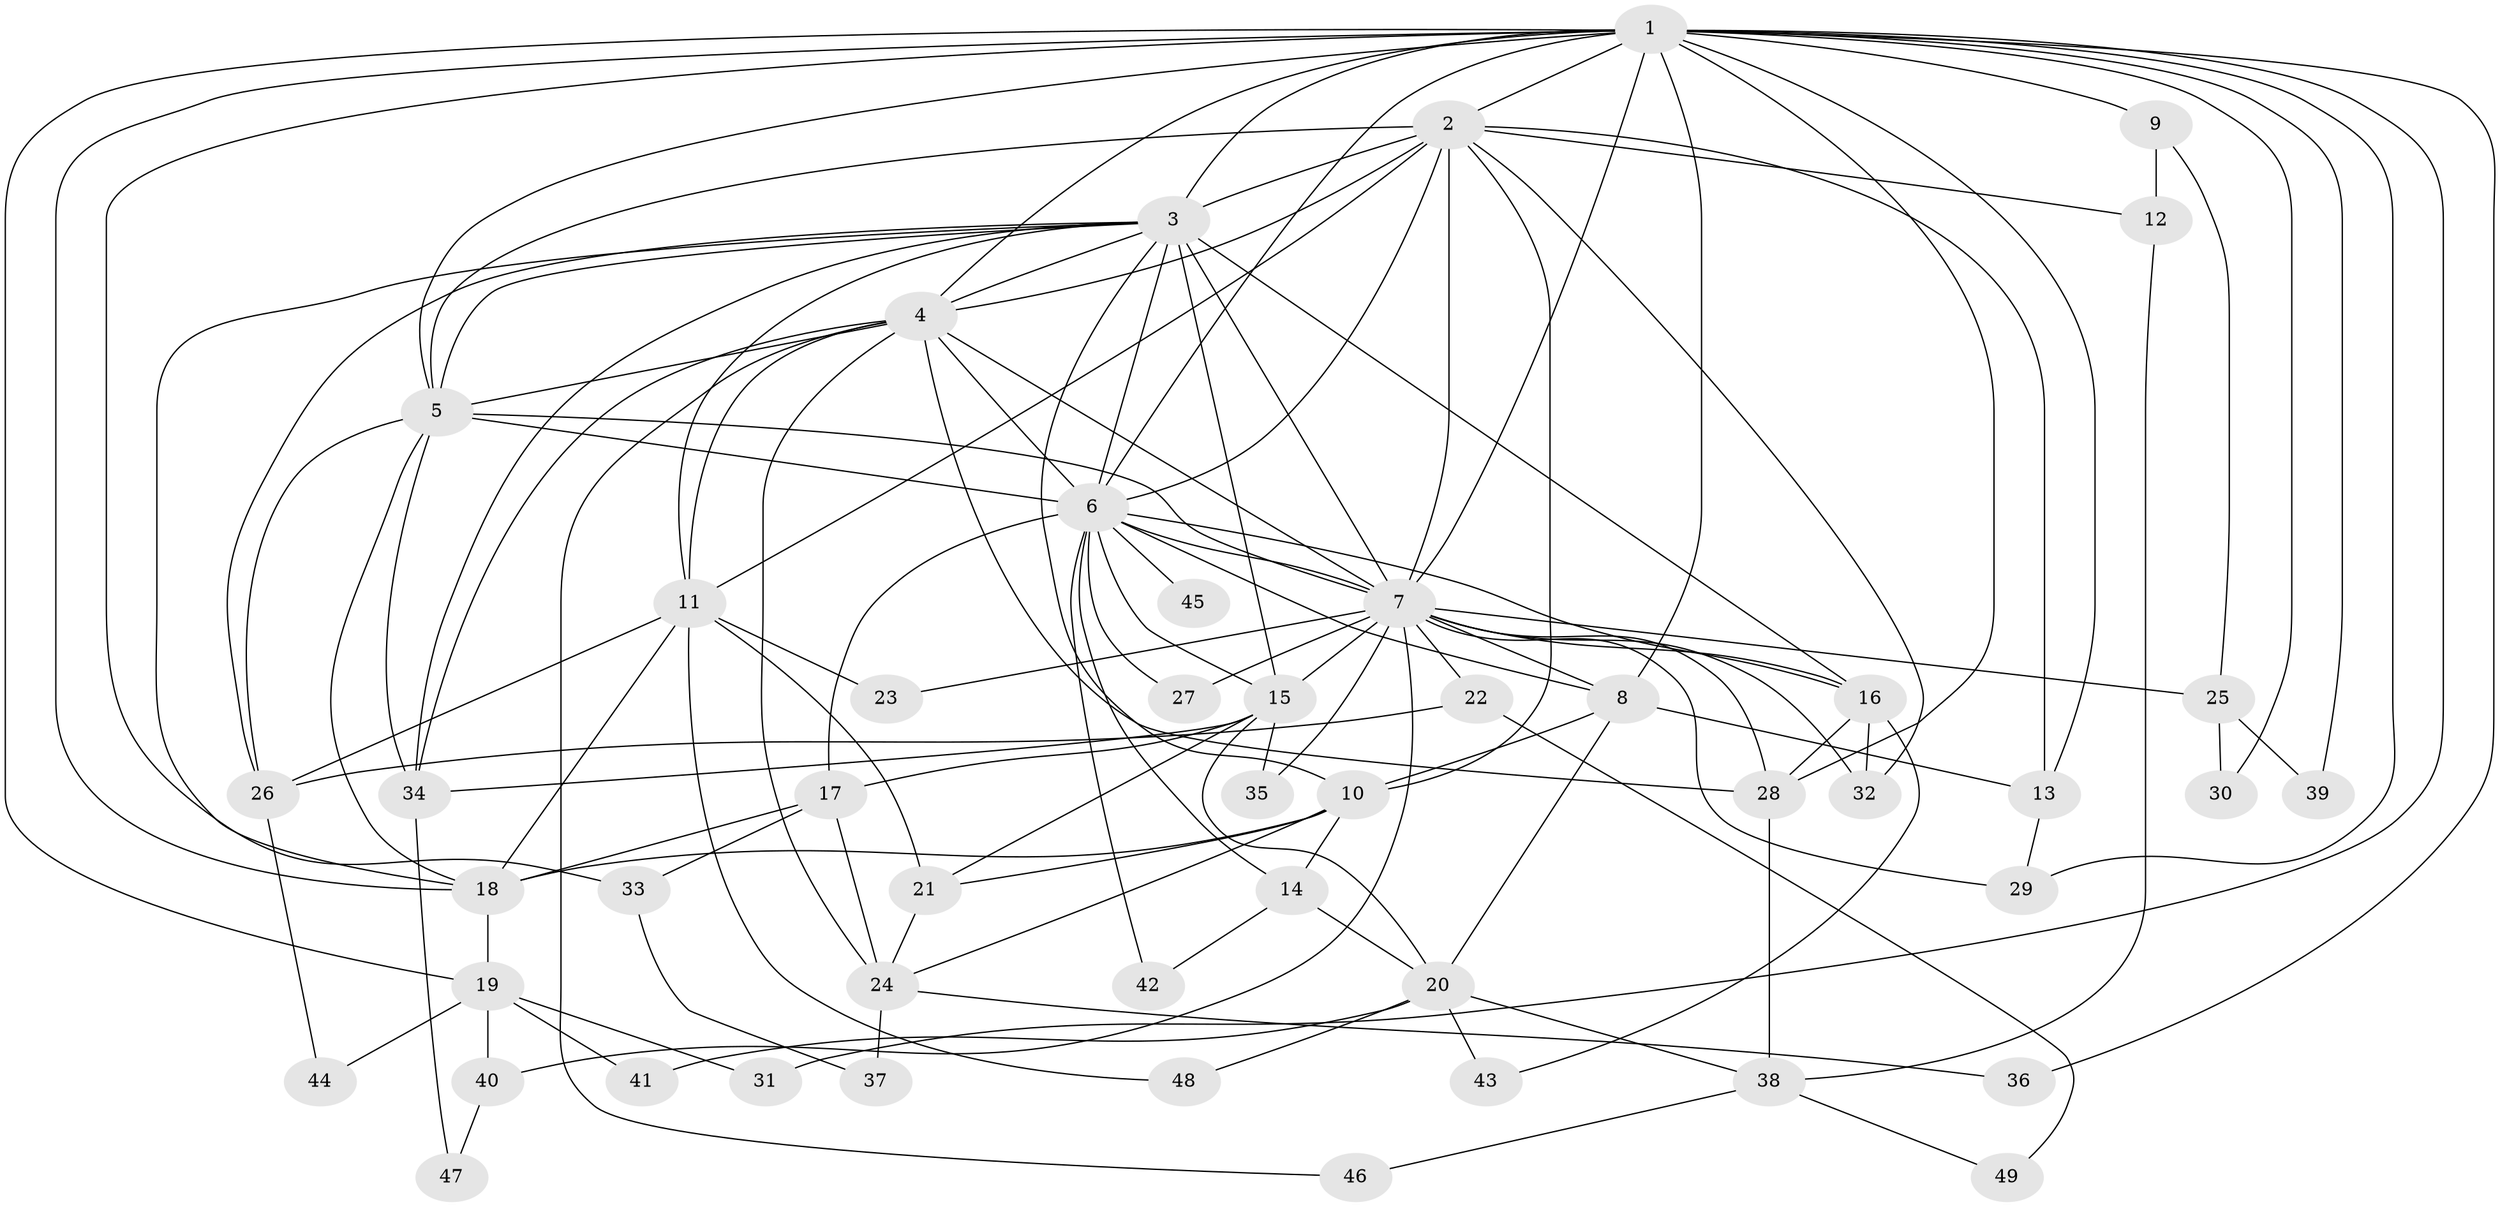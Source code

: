 // original degree distribution, {23: 0.030612244897959183, 16: 0.01020408163265306, 13: 0.02040816326530612, 17: 0.01020408163265306, 14: 0.01020408163265306, 22: 0.01020408163265306, 21: 0.01020408163265306, 2: 0.4897959183673469, 4: 0.09183673469387756, 9: 0.01020408163265306, 3: 0.21428571428571427, 6: 0.05102040816326531, 8: 0.01020408163265306, 5: 0.030612244897959183}
// Generated by graph-tools (version 1.1) at 2025/34/03/09/25 02:34:49]
// undirected, 49 vertices, 125 edges
graph export_dot {
graph [start="1"]
  node [color=gray90,style=filled];
  1;
  2;
  3;
  4;
  5;
  6;
  7;
  8;
  9;
  10;
  11;
  12;
  13;
  14;
  15;
  16;
  17;
  18;
  19;
  20;
  21;
  22;
  23;
  24;
  25;
  26;
  27;
  28;
  29;
  30;
  31;
  32;
  33;
  34;
  35;
  36;
  37;
  38;
  39;
  40;
  41;
  42;
  43;
  44;
  45;
  46;
  47;
  48;
  49;
  1 -- 2 [weight=2.0];
  1 -- 3 [weight=2.0];
  1 -- 4 [weight=1.0];
  1 -- 5 [weight=1.0];
  1 -- 6 [weight=1.0];
  1 -- 7 [weight=3.0];
  1 -- 8 [weight=1.0];
  1 -- 9 [weight=1.0];
  1 -- 13 [weight=1.0];
  1 -- 18 [weight=1.0];
  1 -- 19 [weight=1.0];
  1 -- 28 [weight=1.0];
  1 -- 29 [weight=1.0];
  1 -- 30 [weight=1.0];
  1 -- 31 [weight=1.0];
  1 -- 33 [weight=1.0];
  1 -- 36 [weight=1.0];
  1 -- 39 [weight=1.0];
  2 -- 3 [weight=4.0];
  2 -- 4 [weight=2.0];
  2 -- 5 [weight=2.0];
  2 -- 6 [weight=2.0];
  2 -- 7 [weight=4.0];
  2 -- 10 [weight=7.0];
  2 -- 11 [weight=2.0];
  2 -- 12 [weight=1.0];
  2 -- 13 [weight=2.0];
  2 -- 32 [weight=1.0];
  3 -- 4 [weight=2.0];
  3 -- 5 [weight=2.0];
  3 -- 6 [weight=3.0];
  3 -- 7 [weight=4.0];
  3 -- 10 [weight=1.0];
  3 -- 11 [weight=1.0];
  3 -- 15 [weight=8.0];
  3 -- 16 [weight=2.0];
  3 -- 18 [weight=1.0];
  3 -- 26 [weight=1.0];
  3 -- 34 [weight=1.0];
  4 -- 5 [weight=1.0];
  4 -- 6 [weight=1.0];
  4 -- 7 [weight=2.0];
  4 -- 11 [weight=1.0];
  4 -- 24 [weight=1.0];
  4 -- 28 [weight=1.0];
  4 -- 34 [weight=1.0];
  4 -- 46 [weight=1.0];
  5 -- 6 [weight=2.0];
  5 -- 7 [weight=3.0];
  5 -- 18 [weight=1.0];
  5 -- 26 [weight=1.0];
  5 -- 34 [weight=1.0];
  6 -- 7 [weight=3.0];
  6 -- 8 [weight=1.0];
  6 -- 14 [weight=1.0];
  6 -- 15 [weight=3.0];
  6 -- 16 [weight=1.0];
  6 -- 17 [weight=1.0];
  6 -- 27 [weight=1.0];
  6 -- 42 [weight=1.0];
  6 -- 45 [weight=1.0];
  7 -- 8 [weight=5.0];
  7 -- 15 [weight=4.0];
  7 -- 16 [weight=1.0];
  7 -- 22 [weight=1.0];
  7 -- 23 [weight=1.0];
  7 -- 25 [weight=1.0];
  7 -- 27 [weight=1.0];
  7 -- 28 [weight=1.0];
  7 -- 29 [weight=1.0];
  7 -- 32 [weight=1.0];
  7 -- 35 [weight=1.0];
  7 -- 40 [weight=1.0];
  8 -- 10 [weight=1.0];
  8 -- 13 [weight=1.0];
  8 -- 20 [weight=1.0];
  9 -- 12 [weight=1.0];
  9 -- 25 [weight=1.0];
  10 -- 14 [weight=2.0];
  10 -- 18 [weight=2.0];
  10 -- 21 [weight=1.0];
  10 -- 24 [weight=1.0];
  11 -- 18 [weight=1.0];
  11 -- 21 [weight=1.0];
  11 -- 23 [weight=1.0];
  11 -- 26 [weight=1.0];
  11 -- 48 [weight=1.0];
  12 -- 38 [weight=1.0];
  13 -- 29 [weight=1.0];
  14 -- 20 [weight=1.0];
  14 -- 42 [weight=1.0];
  15 -- 17 [weight=1.0];
  15 -- 20 [weight=1.0];
  15 -- 21 [weight=1.0];
  15 -- 34 [weight=1.0];
  15 -- 35 [weight=1.0];
  16 -- 28 [weight=1.0];
  16 -- 32 [weight=1.0];
  16 -- 43 [weight=1.0];
  17 -- 18 [weight=1.0];
  17 -- 24 [weight=1.0];
  17 -- 33 [weight=1.0];
  18 -- 19 [weight=1.0];
  19 -- 31 [weight=1.0];
  19 -- 40 [weight=1.0];
  19 -- 41 [weight=1.0];
  19 -- 44 [weight=1.0];
  20 -- 38 [weight=1.0];
  20 -- 41 [weight=1.0];
  20 -- 43 [weight=1.0];
  20 -- 48 [weight=1.0];
  21 -- 24 [weight=1.0];
  22 -- 26 [weight=1.0];
  22 -- 49 [weight=1.0];
  24 -- 36 [weight=1.0];
  24 -- 37 [weight=1.0];
  25 -- 30 [weight=1.0];
  25 -- 39 [weight=1.0];
  26 -- 44 [weight=1.0];
  28 -- 38 [weight=1.0];
  33 -- 37 [weight=1.0];
  34 -- 47 [weight=1.0];
  38 -- 46 [weight=1.0];
  38 -- 49 [weight=1.0];
  40 -- 47 [weight=1.0];
}

